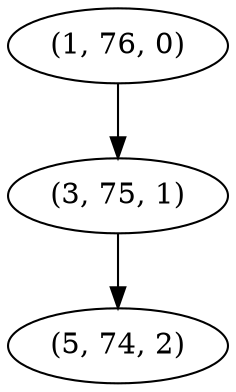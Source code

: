digraph tree {
    "(1, 76, 0)";
    "(3, 75, 1)";
    "(5, 74, 2)";
    "(1, 76, 0)" -> "(3, 75, 1)";
    "(3, 75, 1)" -> "(5, 74, 2)";
}

